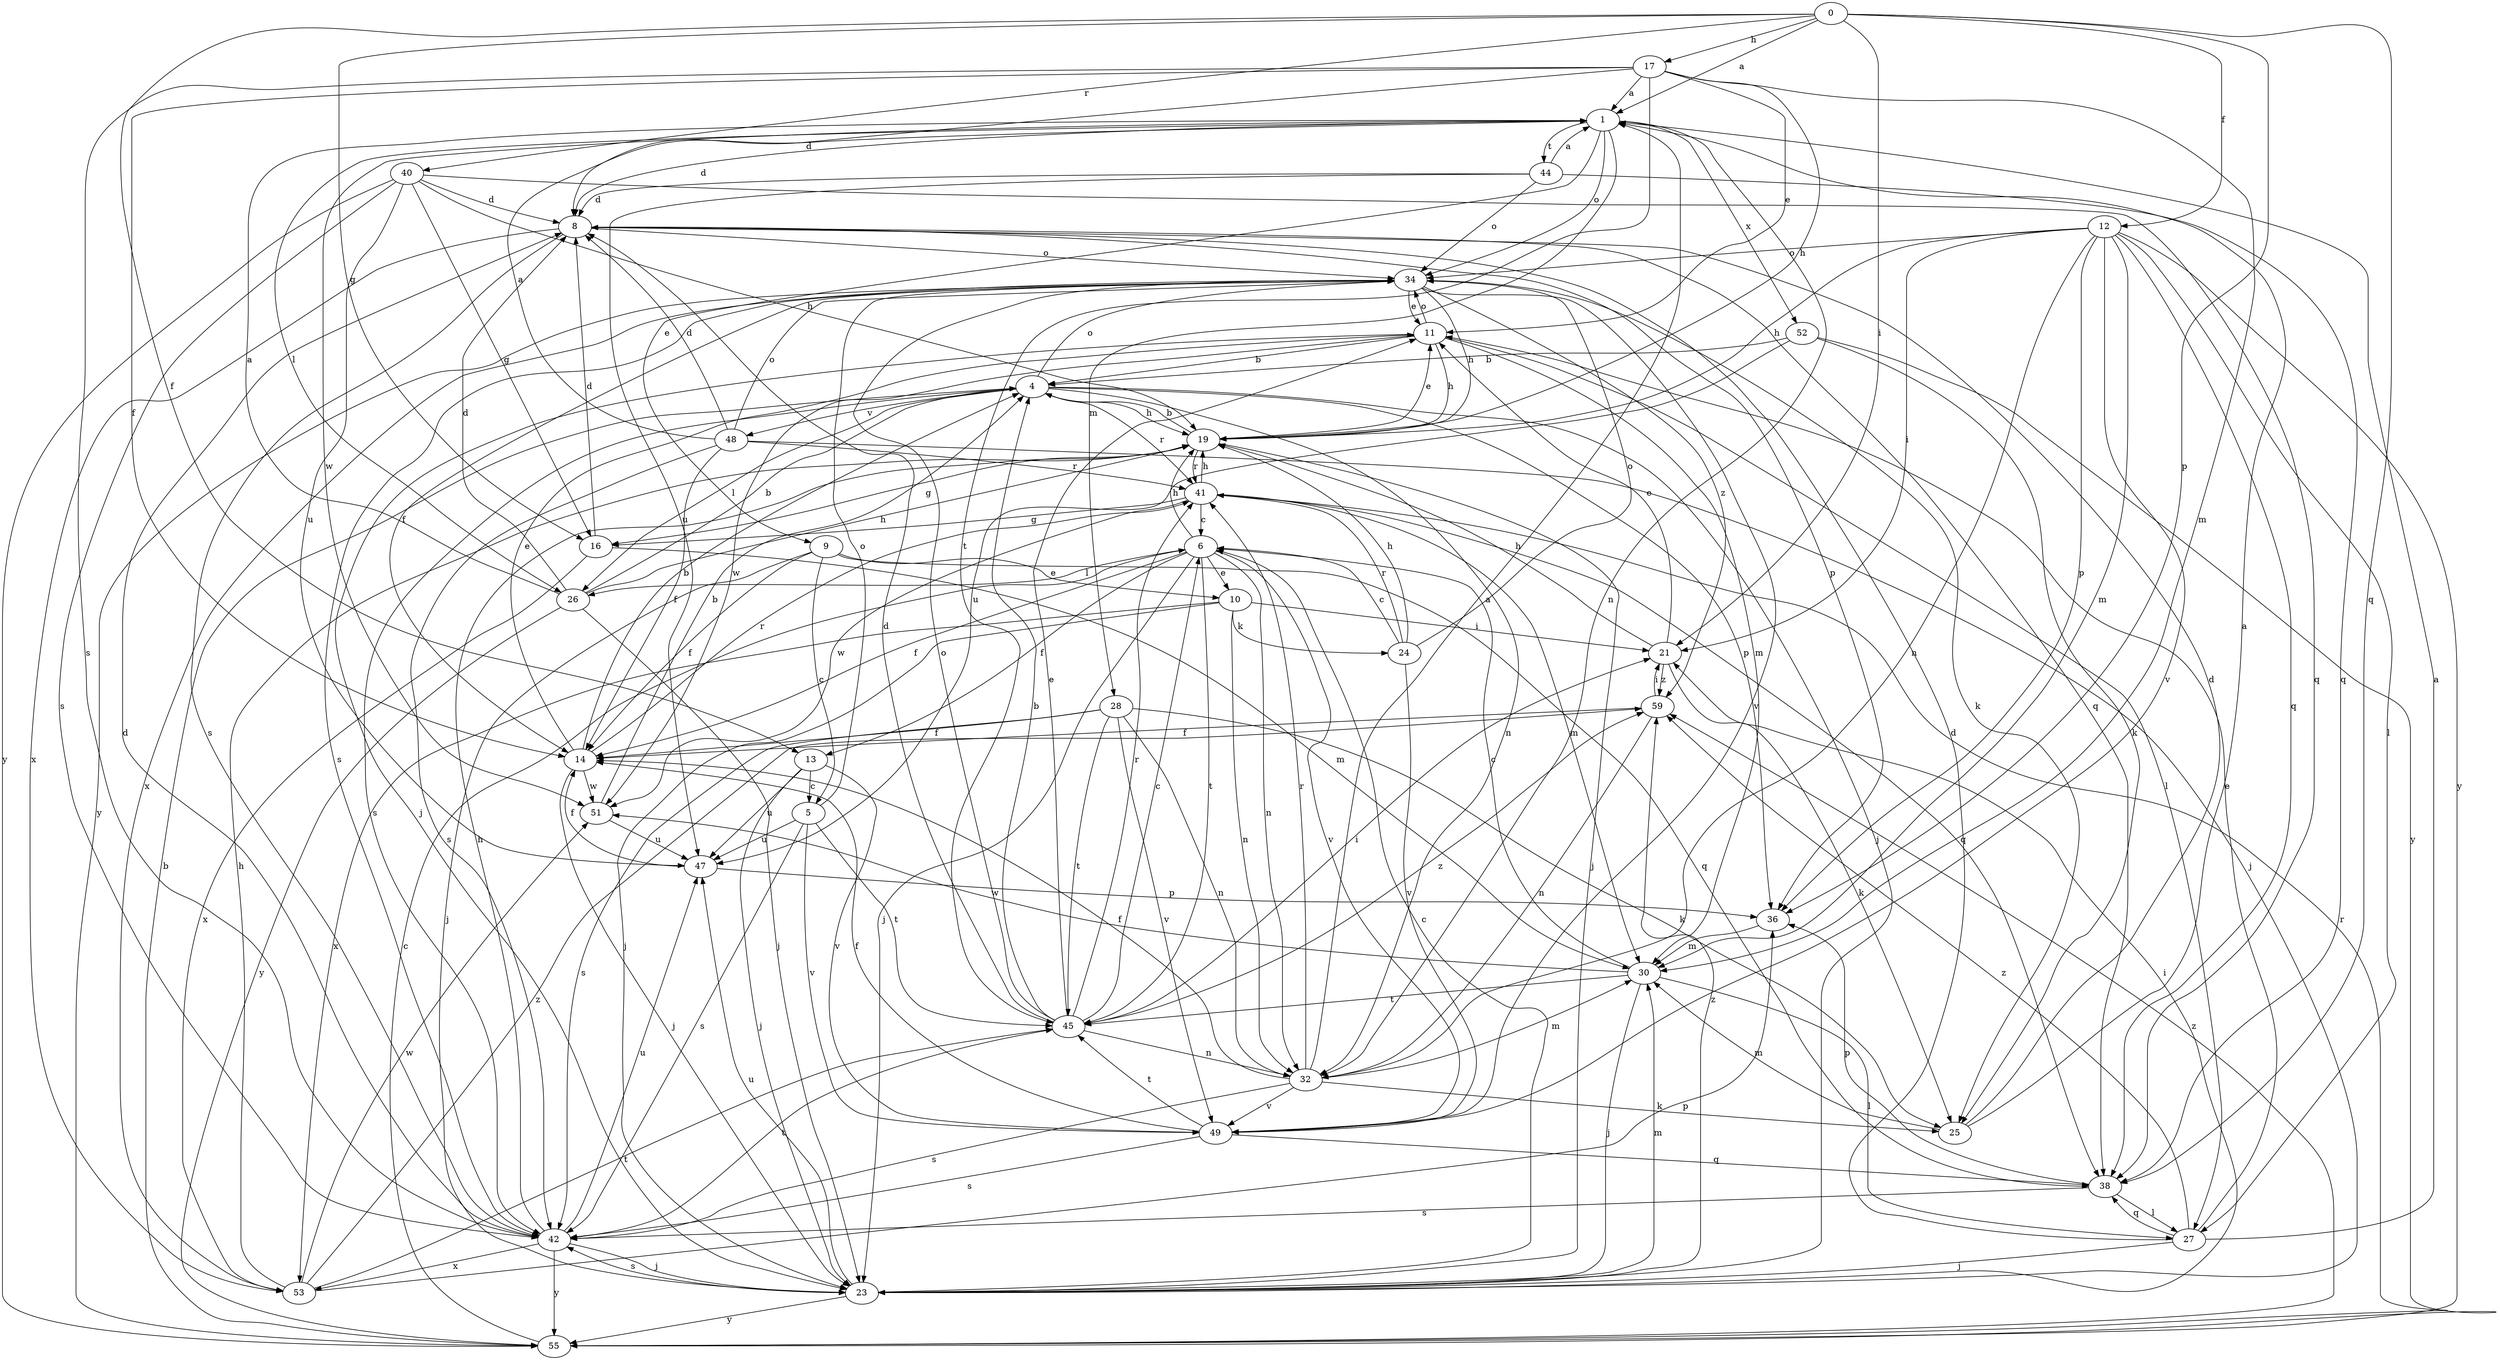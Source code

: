 strict digraph  {
0;
1;
4;
5;
6;
8;
9;
10;
11;
12;
13;
14;
16;
17;
19;
21;
23;
24;
25;
26;
27;
28;
30;
32;
34;
36;
38;
40;
41;
42;
44;
45;
47;
48;
49;
51;
52;
53;
55;
59;
0 -> 1  [label=a];
0 -> 12  [label=f];
0 -> 13  [label=f];
0 -> 16  [label=g];
0 -> 17  [label=h];
0 -> 21  [label=i];
0 -> 36  [label=p];
0 -> 38  [label=q];
0 -> 40  [label=r];
1 -> 8  [label=d];
1 -> 9  [label=e];
1 -> 26  [label=l];
1 -> 28  [label=m];
1 -> 32  [label=n];
1 -> 34  [label=o];
1 -> 44  [label=t];
1 -> 51  [label=w];
1 -> 52  [label=x];
4 -> 19  [label=h];
4 -> 23  [label=j];
4 -> 26  [label=l];
4 -> 32  [label=n];
4 -> 34  [label=o];
4 -> 36  [label=p];
4 -> 41  [label=r];
4 -> 42  [label=s];
4 -> 48  [label=v];
5 -> 34  [label=o];
5 -> 42  [label=s];
5 -> 45  [label=t];
5 -> 47  [label=u];
5 -> 49  [label=v];
6 -> 10  [label=e];
6 -> 13  [label=f];
6 -> 14  [label=f];
6 -> 19  [label=h];
6 -> 23  [label=j];
6 -> 26  [label=l];
6 -> 32  [label=n];
6 -> 45  [label=t];
6 -> 49  [label=v];
8 -> 34  [label=o];
8 -> 36  [label=p];
8 -> 38  [label=q];
8 -> 42  [label=s];
8 -> 53  [label=x];
9 -> 5  [label=c];
9 -> 10  [label=e];
9 -> 14  [label=f];
9 -> 23  [label=j];
9 -> 38  [label=q];
10 -> 21  [label=i];
10 -> 23  [label=j];
10 -> 24  [label=k];
10 -> 32  [label=n];
10 -> 53  [label=x];
11 -> 4  [label=b];
11 -> 19  [label=h];
11 -> 23  [label=j];
11 -> 27  [label=l];
11 -> 30  [label=m];
11 -> 34  [label=o];
11 -> 51  [label=w];
12 -> 19  [label=h];
12 -> 21  [label=i];
12 -> 27  [label=l];
12 -> 30  [label=m];
12 -> 32  [label=n];
12 -> 34  [label=o];
12 -> 36  [label=p];
12 -> 38  [label=q];
12 -> 49  [label=v];
12 -> 55  [label=y];
13 -> 5  [label=c];
13 -> 23  [label=j];
13 -> 47  [label=u];
13 -> 49  [label=v];
14 -> 4  [label=b];
14 -> 11  [label=e];
14 -> 23  [label=j];
14 -> 41  [label=r];
14 -> 51  [label=w];
16 -> 8  [label=d];
16 -> 30  [label=m];
16 -> 53  [label=x];
17 -> 1  [label=a];
17 -> 8  [label=d];
17 -> 11  [label=e];
17 -> 14  [label=f];
17 -> 19  [label=h];
17 -> 30  [label=m];
17 -> 42  [label=s];
17 -> 45  [label=t];
19 -> 4  [label=b];
19 -> 11  [label=e];
19 -> 16  [label=g];
19 -> 23  [label=j];
19 -> 41  [label=r];
21 -> 11  [label=e];
21 -> 19  [label=h];
21 -> 25  [label=k];
21 -> 59  [label=z];
23 -> 6  [label=c];
23 -> 21  [label=i];
23 -> 30  [label=m];
23 -> 42  [label=s];
23 -> 47  [label=u];
23 -> 55  [label=y];
23 -> 59  [label=z];
24 -> 6  [label=c];
24 -> 19  [label=h];
24 -> 34  [label=o];
24 -> 41  [label=r];
24 -> 49  [label=v];
25 -> 1  [label=a];
25 -> 8  [label=d];
25 -> 30  [label=m];
26 -> 1  [label=a];
26 -> 4  [label=b];
26 -> 8  [label=d];
26 -> 19  [label=h];
26 -> 23  [label=j];
26 -> 55  [label=y];
27 -> 1  [label=a];
27 -> 8  [label=d];
27 -> 11  [label=e];
27 -> 23  [label=j];
27 -> 38  [label=q];
27 -> 59  [label=z];
28 -> 14  [label=f];
28 -> 25  [label=k];
28 -> 32  [label=n];
28 -> 42  [label=s];
28 -> 45  [label=t];
28 -> 49  [label=v];
30 -> 6  [label=c];
30 -> 23  [label=j];
30 -> 27  [label=l];
30 -> 45  [label=t];
30 -> 51  [label=w];
32 -> 1  [label=a];
32 -> 14  [label=f];
32 -> 25  [label=k];
32 -> 30  [label=m];
32 -> 41  [label=r];
32 -> 42  [label=s];
32 -> 49  [label=v];
34 -> 11  [label=e];
34 -> 14  [label=f];
34 -> 19  [label=h];
34 -> 25  [label=k];
34 -> 42  [label=s];
34 -> 49  [label=v];
34 -> 53  [label=x];
34 -> 55  [label=y];
34 -> 59  [label=z];
36 -> 30  [label=m];
38 -> 27  [label=l];
38 -> 36  [label=p];
38 -> 42  [label=s];
40 -> 8  [label=d];
40 -> 16  [label=g];
40 -> 19  [label=h];
40 -> 38  [label=q];
40 -> 42  [label=s];
40 -> 47  [label=u];
40 -> 55  [label=y];
41 -> 6  [label=c];
41 -> 16  [label=g];
41 -> 19  [label=h];
41 -> 30  [label=m];
41 -> 38  [label=q];
41 -> 51  [label=w];
42 -> 8  [label=d];
42 -> 19  [label=h];
42 -> 23  [label=j];
42 -> 45  [label=t];
42 -> 47  [label=u];
42 -> 53  [label=x];
42 -> 55  [label=y];
44 -> 1  [label=a];
44 -> 8  [label=d];
44 -> 34  [label=o];
44 -> 38  [label=q];
44 -> 47  [label=u];
45 -> 4  [label=b];
45 -> 6  [label=c];
45 -> 8  [label=d];
45 -> 11  [label=e];
45 -> 21  [label=i];
45 -> 32  [label=n];
45 -> 34  [label=o];
45 -> 41  [label=r];
45 -> 59  [label=z];
47 -> 14  [label=f];
47 -> 36  [label=p];
48 -> 1  [label=a];
48 -> 8  [label=d];
48 -> 14  [label=f];
48 -> 23  [label=j];
48 -> 34  [label=o];
48 -> 41  [label=r];
48 -> 42  [label=s];
49 -> 14  [label=f];
49 -> 38  [label=q];
49 -> 42  [label=s];
49 -> 45  [label=t];
51 -> 4  [label=b];
51 -> 47  [label=u];
52 -> 4  [label=b];
52 -> 25  [label=k];
52 -> 47  [label=u];
52 -> 55  [label=y];
53 -> 19  [label=h];
53 -> 36  [label=p];
53 -> 45  [label=t];
53 -> 51  [label=w];
53 -> 59  [label=z];
55 -> 4  [label=b];
55 -> 6  [label=c];
55 -> 41  [label=r];
55 -> 59  [label=z];
59 -> 14  [label=f];
59 -> 21  [label=i];
59 -> 32  [label=n];
}
